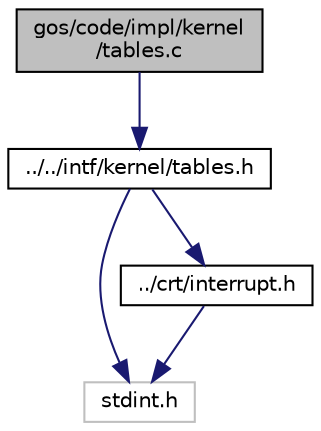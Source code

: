 digraph "gos/code/impl/kernel/tables.c"
{
 // LATEX_PDF_SIZE
  edge [fontname="Helvetica",fontsize="10",labelfontname="Helvetica",labelfontsize="10"];
  node [fontname="Helvetica",fontsize="10",shape=record];
  Node1 [label="gos/code/impl/kernel\l/tables.c",height=0.2,width=0.4,color="black", fillcolor="grey75", style="filled", fontcolor="black",tooltip="This file will set up the three memory-tables used by x86-processors: the Global Descriptor Table,..."];
  Node1 -> Node2 [color="midnightblue",fontsize="10",style="solid",fontname="Helvetica"];
  Node2 [label="../../intf/kernel/tables.h",height=0.2,width=0.4,color="black", fillcolor="white", style="filled",URL="$tables_8h.html",tooltip="This file will contain the definition and methods to load / create / read the tables that the process..."];
  Node2 -> Node3 [color="midnightblue",fontsize="10",style="solid",fontname="Helvetica"];
  Node3 [label="stdint.h",height=0.2,width=0.4,color="grey75", fillcolor="white", style="filled",tooltip=" "];
  Node2 -> Node4 [color="midnightblue",fontsize="10",style="solid",fontname="Helvetica"];
  Node4 [label="../crt/interrupt.h",height=0.2,width=0.4,color="black", fillcolor="white", style="filled",URL="$interrupt_8h.html",tooltip="\"API\" to define / call interrupts"];
  Node4 -> Node3 [color="midnightblue",fontsize="10",style="solid",fontname="Helvetica"];
}
